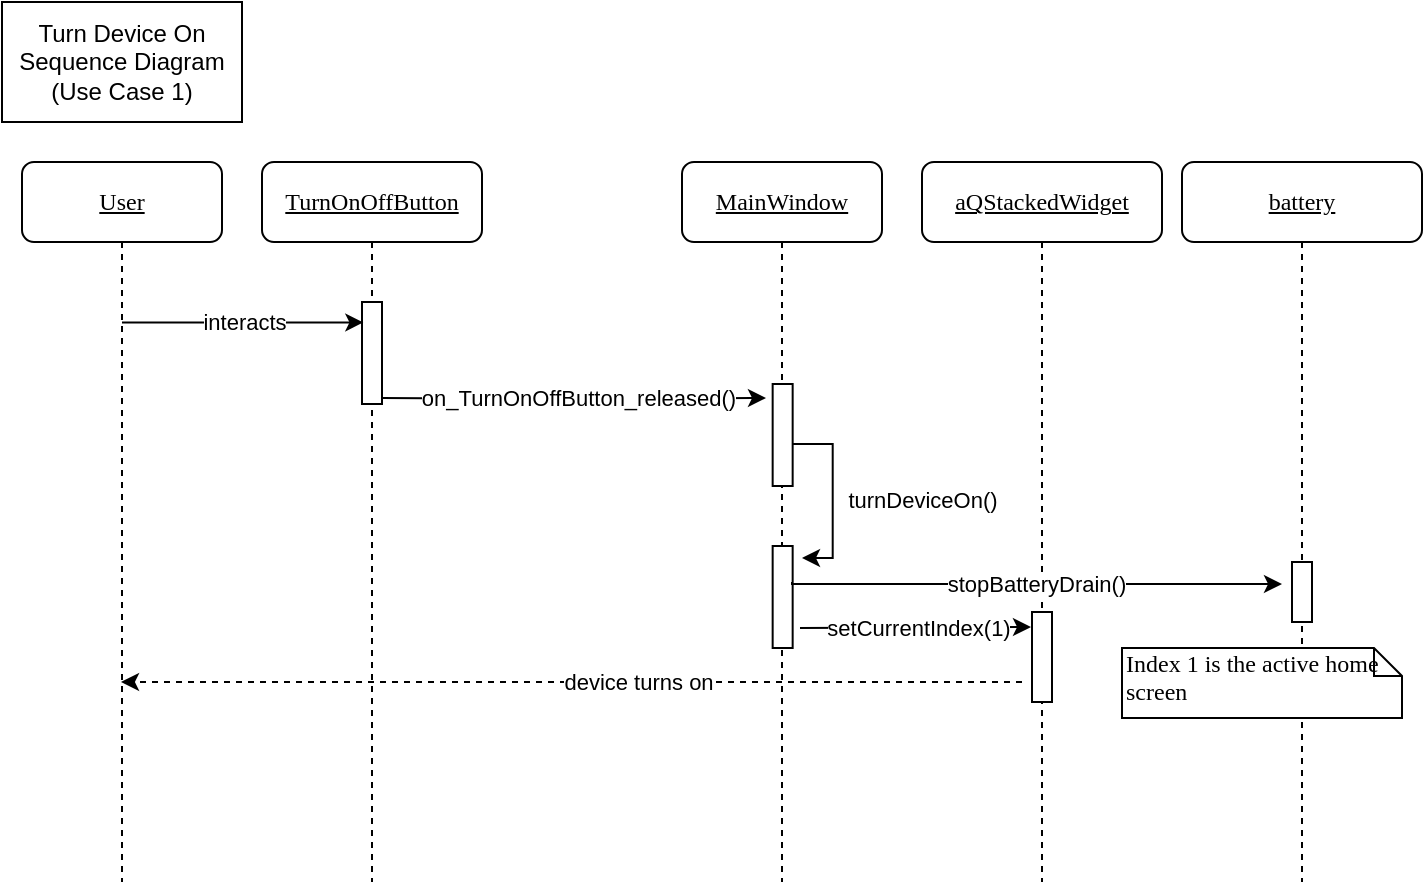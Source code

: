 <mxfile version="15.9.4" type="device"><diagram id="AIHvOSI07QsoHYszREGu" name="Page-1"><mxGraphModel dx="1422" dy="1980" grid="1" gridSize="10" guides="1" tooltips="1" connect="1" arrows="1" fold="1" page="1" pageScale="1" pageWidth="850" pageHeight="600" math="0" shadow="0"><root><mxCell id="0"/><mxCell id="1" parent="0"/><mxCell id="AGfLQ10CZXdjmUCfI6ZW-2" value="&lt;u&gt;battery&lt;/u&gt;" style="shape=umlLifeline;perimeter=lifelinePerimeter;whiteSpace=wrap;html=1;container=1;collapsible=0;recursiveResize=0;outlineConnect=0;rounded=1;shadow=0;comic=0;labelBackgroundColor=none;strokeWidth=1;fontFamily=Verdana;fontSize=12;align=center;" vertex="1" parent="1"><mxGeometry x="620" y="-1080" width="120" height="360" as="geometry"/></mxCell><mxCell id="AGfLQ10CZXdjmUCfI6ZW-4" value="" style="html=1;points=[];perimeter=orthogonalPerimeter;rounded=0;shadow=0;comic=0;labelBackgroundColor=none;strokeWidth=1;fontFamily=Verdana;fontSize=12;align=center;" vertex="1" parent="AGfLQ10CZXdjmUCfI6ZW-2"><mxGeometry x="55" y="200" width="10" height="30" as="geometry"/></mxCell><mxCell id="d3zJ-Z3_SCAaXyAsi_2Z-24" value="Index 1 is the active home screen" style="shape=note;whiteSpace=wrap;html=1;size=14;verticalAlign=top;align=left;spacingTop=-6;rounded=0;shadow=0;comic=0;labelBackgroundColor=none;strokeWidth=1;fontFamily=Verdana;fontSize=12;fillColor=default;strokeColor=default;fontColor=default;" parent="AGfLQ10CZXdjmUCfI6ZW-2" vertex="1"><mxGeometry x="-30" y="243" width="140" height="35" as="geometry"/></mxCell><mxCell id="bd-4yj3U3fZbnHcLw5sl-1" value="&lt;u&gt;MainWindow&lt;/u&gt;" style="shape=umlLifeline;perimeter=lifelinePerimeter;whiteSpace=wrap;html=1;container=1;collapsible=0;recursiveResize=0;outlineConnect=0;rounded=1;shadow=0;comic=0;labelBackgroundColor=none;strokeWidth=1;fontFamily=Verdana;fontSize=12;align=center;" parent="1" vertex="1"><mxGeometry x="370" y="-1080" width="100" height="360" as="geometry"/></mxCell><mxCell id="bd-4yj3U3fZbnHcLw5sl-2" value="&lt;u&gt;aQStackedWidget&lt;/u&gt;" style="shape=umlLifeline;perimeter=lifelinePerimeter;whiteSpace=wrap;html=1;container=1;collapsible=0;recursiveResize=0;outlineConnect=0;rounded=1;shadow=0;comic=0;labelBackgroundColor=none;strokeWidth=1;fontFamily=Verdana;fontSize=12;align=center;" parent="1" vertex="1"><mxGeometry x="490" y="-1080" width="120" height="360" as="geometry"/></mxCell><mxCell id="AGfLQ10CZXdjmUCfI6ZW-5" value="" style="html=1;points=[];perimeter=orthogonalPerimeter;rounded=0;shadow=0;comic=0;labelBackgroundColor=none;strokeWidth=1;fontFamily=Verdana;fontSize=12;align=center;" vertex="1" parent="bd-4yj3U3fZbnHcLw5sl-2"><mxGeometry x="55" y="225" width="10" height="45" as="geometry"/></mxCell><mxCell id="bd-4yj3U3fZbnHcLw5sl-3" value="&lt;u&gt;User&lt;/u&gt;" style="shape=umlLifeline;perimeter=lifelinePerimeter;whiteSpace=wrap;html=1;container=1;collapsible=0;recursiveResize=0;outlineConnect=0;rounded=1;shadow=0;comic=0;labelBackgroundColor=none;strokeWidth=1;fontFamily=Verdana;fontSize=12;align=center;" parent="1" vertex="1"><mxGeometry x="40" y="-1080" width="100" height="360" as="geometry"/></mxCell><mxCell id="bd-4yj3U3fZbnHcLw5sl-5" value="&lt;u&gt;TurnOnOffButton&lt;/u&gt;" style="shape=umlLifeline;perimeter=lifelinePerimeter;whiteSpace=wrap;html=1;container=1;collapsible=0;recursiveResize=0;outlineConnect=0;rounded=1;shadow=0;comic=0;labelBackgroundColor=none;strokeWidth=1;fontFamily=Verdana;fontSize=12;align=center;" parent="1" vertex="1"><mxGeometry x="160" y="-1080" width="110" height="360" as="geometry"/></mxCell><mxCell id="d3zJ-Z3_SCAaXyAsi_2Z-13" value="" style="html=1;points=[];perimeter=orthogonalPerimeter;rounded=0;shadow=0;comic=0;labelBackgroundColor=none;strokeWidth=1;fontFamily=Verdana;fontSize=12;align=center;" parent="bd-4yj3U3fZbnHcLw5sl-5" vertex="1"><mxGeometry x="255.33" y="111" width="10" height="51" as="geometry"/></mxCell><mxCell id="d3zJ-Z3_SCAaXyAsi_2Z-14" value="" style="html=1;points=[];perimeter=orthogonalPerimeter;rounded=0;shadow=0;comic=0;labelBackgroundColor=none;strokeWidth=1;fontFamily=Verdana;fontSize=12;align=center;" parent="bd-4yj3U3fZbnHcLw5sl-5" vertex="1"><mxGeometry x="255.33" y="192" width="10" height="51" as="geometry"/></mxCell><mxCell id="d3zJ-Z3_SCAaXyAsi_2Z-12" value="turnDeviceOn()" style="edgeStyle=orthogonalEdgeStyle;rounded=0;orthogonalLoop=1;jettySize=auto;html=1;" parent="bd-4yj3U3fZbnHcLw5sl-5" source="d3zJ-Z3_SCAaXyAsi_2Z-13" edge="1"><mxGeometry x="0.042" y="45" relative="1" as="geometry"><Array as="points"><mxPoint x="285.33" y="141"/><mxPoint x="285.33" y="198"/></Array><mxPoint as="offset"/><mxPoint x="270" y="198" as="targetPoint"/></mxGeometry></mxCell><mxCell id="d3zJ-Z3_SCAaXyAsi_2Z-18" value="" style="html=1;points=[];perimeter=orthogonalPerimeter;rounded=0;shadow=0;comic=0;labelBackgroundColor=none;strokeWidth=1;fontFamily=Verdana;fontSize=12;align=center;" parent="bd-4yj3U3fZbnHcLw5sl-5" vertex="1"><mxGeometry x="50.0" y="70" width="10" height="51" as="geometry"/></mxCell><mxCell id="d3zJ-Z3_SCAaXyAsi_2Z-20" value="on_TurnOnOffButton_released()" style="edgeStyle=orthogonalEdgeStyle;rounded=0;orthogonalLoop=1;jettySize=auto;html=1;entryX=-0.333;entryY=0.137;entryDx=0;entryDy=0;entryPerimeter=0;" parent="bd-4yj3U3fZbnHcLw5sl-5" edge="1" target="d3zJ-Z3_SCAaXyAsi_2Z-13"><mxGeometry x="0.024" relative="1" as="geometry"><mxPoint x="60" y="118" as="sourcePoint"/><mxPoint x="164.73" y="119.417" as="targetPoint"/><mxPoint as="offset"/></mxGeometry></mxCell><mxCell id="d3zJ-Z3_SCAaXyAsi_2Z-22" value="setCurrentIndex(1)" style="edgeStyle=orthogonalEdgeStyle;rounded=0;orthogonalLoop=1;jettySize=auto;html=1;exitX=1.367;exitY=0.804;exitDx=0;exitDy=0;exitPerimeter=0;" parent="bd-4yj3U3fZbnHcLw5sl-5" edge="1" source="d3zJ-Z3_SCAaXyAsi_2Z-14"><mxGeometry x="0.034" relative="1" as="geometry"><mxPoint x="270" y="233" as="sourcePoint"/><mxPoint x="384.5" y="232.5" as="targetPoint"/><Array as="points"><mxPoint x="270" y="233"/></Array><mxPoint as="offset"/></mxGeometry></mxCell><mxCell id="d3zJ-Z3_SCAaXyAsi_2Z-23" value="interacts" style="endArrow=classic;html=1;rounded=0;entryX=0.067;entryY=0.2;entryDx=0;entryDy=0;entryPerimeter=0;" parent="1" source="bd-4yj3U3fZbnHcLw5sl-3" target="d3zJ-Z3_SCAaXyAsi_2Z-18" edge="1"><mxGeometry width="50" height="50" relative="1" as="geometry"><mxPoint x="110" y="-950" as="sourcePoint"/><mxPoint x="160" y="-1000" as="targetPoint"/></mxGeometry></mxCell><mxCell id="d3zJ-Z3_SCAaXyAsi_2Z-25" value="device turns on" style="edgeStyle=orthogonalEdgeStyle;rounded=0;orthogonalLoop=1;jettySize=auto;html=1;dashed=1;" parent="1" edge="1"><mxGeometry x="-0.146" relative="1" as="geometry"><mxPoint x="540" y="-820" as="sourcePoint"/><mxPoint x="89.5" y="-820" as="targetPoint"/><Array as="points"><mxPoint x="540" y="-820"/></Array><mxPoint as="offset"/></mxGeometry></mxCell><mxCell id="AGfLQ10CZXdjmUCfI6ZW-1" value="Turn Device On&lt;br&gt;Sequence Diagram&lt;br&gt;(Use Case 1)" style="rounded=0;whiteSpace=wrap;html=1;" vertex="1" parent="1"><mxGeometry x="30" y="-1160" width="120" height="60" as="geometry"/></mxCell><mxCell id="AGfLQ10CZXdjmUCfI6ZW-3" value="stopBatteryDrain()" style="edgeStyle=orthogonalEdgeStyle;rounded=0;orthogonalLoop=1;jettySize=auto;html=1;exitX=0.967;exitY=0.745;exitDx=0;exitDy=0;exitPerimeter=0;" edge="1" parent="1"><mxGeometry relative="1" as="geometry"><mxPoint x="425" y="-870.005" as="sourcePoint"/><mxPoint x="670" y="-869" as="targetPoint"/><Array as="points"><mxPoint x="425" y="-869"/></Array></mxGeometry></mxCell></root></mxGraphModel></diagram></mxfile>